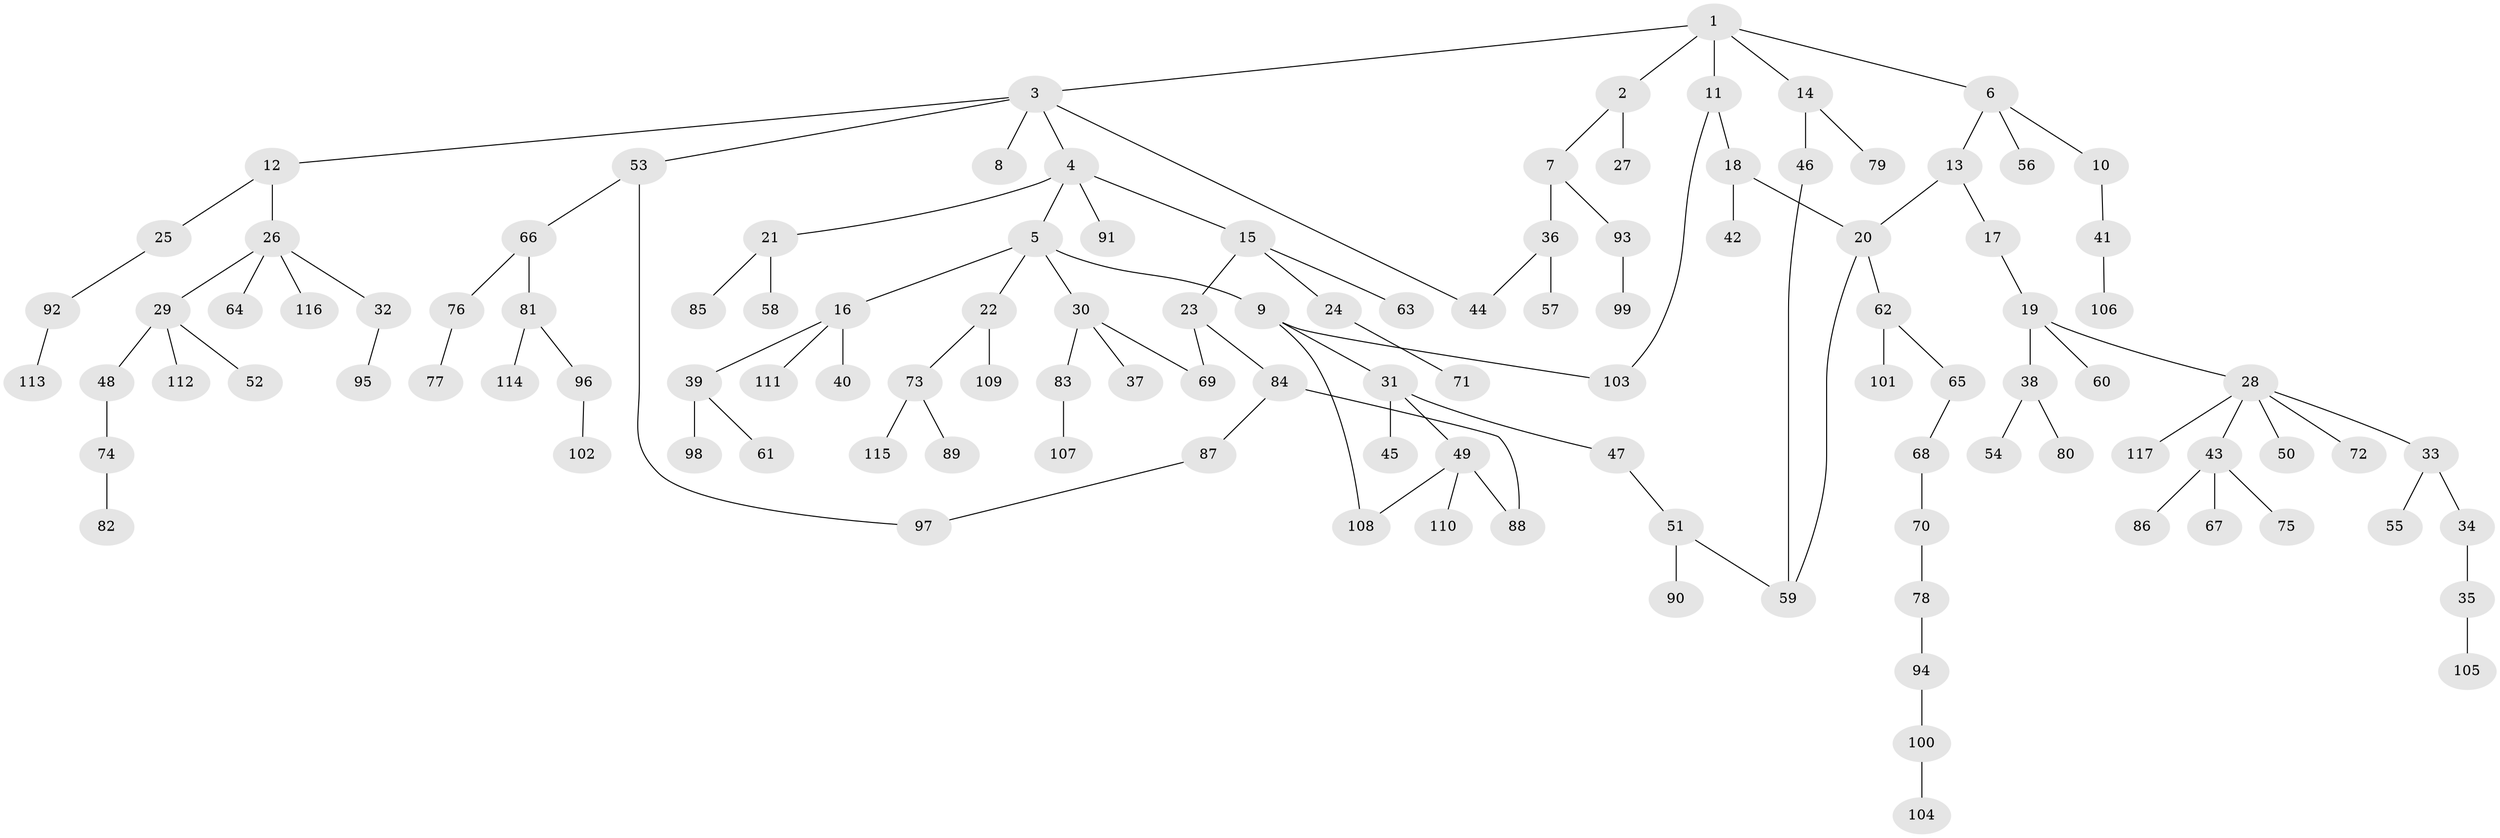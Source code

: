 // coarse degree distribution, {6: 0.01282051282051282, 4: 0.0641025641025641, 7: 0.02564102564102564, 8: 0.02564102564102564, 3: 0.1282051282051282, 1: 0.46153846153846156, 2: 0.2564102564102564, 5: 0.02564102564102564}
// Generated by graph-tools (version 1.1) at 2025/51/02/27/25 19:51:35]
// undirected, 117 vertices, 125 edges
graph export_dot {
graph [start="1"]
  node [color=gray90,style=filled];
  1;
  2;
  3;
  4;
  5;
  6;
  7;
  8;
  9;
  10;
  11;
  12;
  13;
  14;
  15;
  16;
  17;
  18;
  19;
  20;
  21;
  22;
  23;
  24;
  25;
  26;
  27;
  28;
  29;
  30;
  31;
  32;
  33;
  34;
  35;
  36;
  37;
  38;
  39;
  40;
  41;
  42;
  43;
  44;
  45;
  46;
  47;
  48;
  49;
  50;
  51;
  52;
  53;
  54;
  55;
  56;
  57;
  58;
  59;
  60;
  61;
  62;
  63;
  64;
  65;
  66;
  67;
  68;
  69;
  70;
  71;
  72;
  73;
  74;
  75;
  76;
  77;
  78;
  79;
  80;
  81;
  82;
  83;
  84;
  85;
  86;
  87;
  88;
  89;
  90;
  91;
  92;
  93;
  94;
  95;
  96;
  97;
  98;
  99;
  100;
  101;
  102;
  103;
  104;
  105;
  106;
  107;
  108;
  109;
  110;
  111;
  112;
  113;
  114;
  115;
  116;
  117;
  1 -- 2;
  1 -- 3;
  1 -- 6;
  1 -- 11;
  1 -- 14;
  2 -- 7;
  2 -- 27;
  3 -- 4;
  3 -- 8;
  3 -- 12;
  3 -- 53;
  3 -- 44;
  4 -- 5;
  4 -- 15;
  4 -- 21;
  4 -- 91;
  5 -- 9;
  5 -- 16;
  5 -- 22;
  5 -- 30;
  6 -- 10;
  6 -- 13;
  6 -- 56;
  7 -- 36;
  7 -- 93;
  9 -- 31;
  9 -- 103;
  9 -- 108;
  10 -- 41;
  11 -- 18;
  11 -- 103;
  12 -- 25;
  12 -- 26;
  13 -- 17;
  13 -- 20;
  14 -- 46;
  14 -- 79;
  15 -- 23;
  15 -- 24;
  15 -- 63;
  16 -- 39;
  16 -- 40;
  16 -- 111;
  17 -- 19;
  18 -- 42;
  18 -- 20;
  19 -- 28;
  19 -- 38;
  19 -- 60;
  20 -- 62;
  20 -- 59;
  21 -- 58;
  21 -- 85;
  22 -- 73;
  22 -- 109;
  23 -- 84;
  23 -- 69;
  24 -- 71;
  25 -- 92;
  26 -- 29;
  26 -- 32;
  26 -- 64;
  26 -- 116;
  28 -- 33;
  28 -- 43;
  28 -- 50;
  28 -- 72;
  28 -- 117;
  29 -- 48;
  29 -- 52;
  29 -- 112;
  30 -- 37;
  30 -- 69;
  30 -- 83;
  31 -- 45;
  31 -- 47;
  31 -- 49;
  32 -- 95;
  33 -- 34;
  33 -- 55;
  34 -- 35;
  35 -- 105;
  36 -- 44;
  36 -- 57;
  38 -- 54;
  38 -- 80;
  39 -- 61;
  39 -- 98;
  41 -- 106;
  43 -- 67;
  43 -- 75;
  43 -- 86;
  46 -- 59;
  47 -- 51;
  48 -- 74;
  49 -- 88;
  49 -- 108;
  49 -- 110;
  51 -- 59;
  51 -- 90;
  53 -- 66;
  53 -- 97;
  62 -- 65;
  62 -- 101;
  65 -- 68;
  66 -- 76;
  66 -- 81;
  68 -- 70;
  70 -- 78;
  73 -- 89;
  73 -- 115;
  74 -- 82;
  76 -- 77;
  78 -- 94;
  81 -- 96;
  81 -- 114;
  83 -- 107;
  84 -- 87;
  84 -- 88;
  87 -- 97;
  92 -- 113;
  93 -- 99;
  94 -- 100;
  96 -- 102;
  100 -- 104;
}
